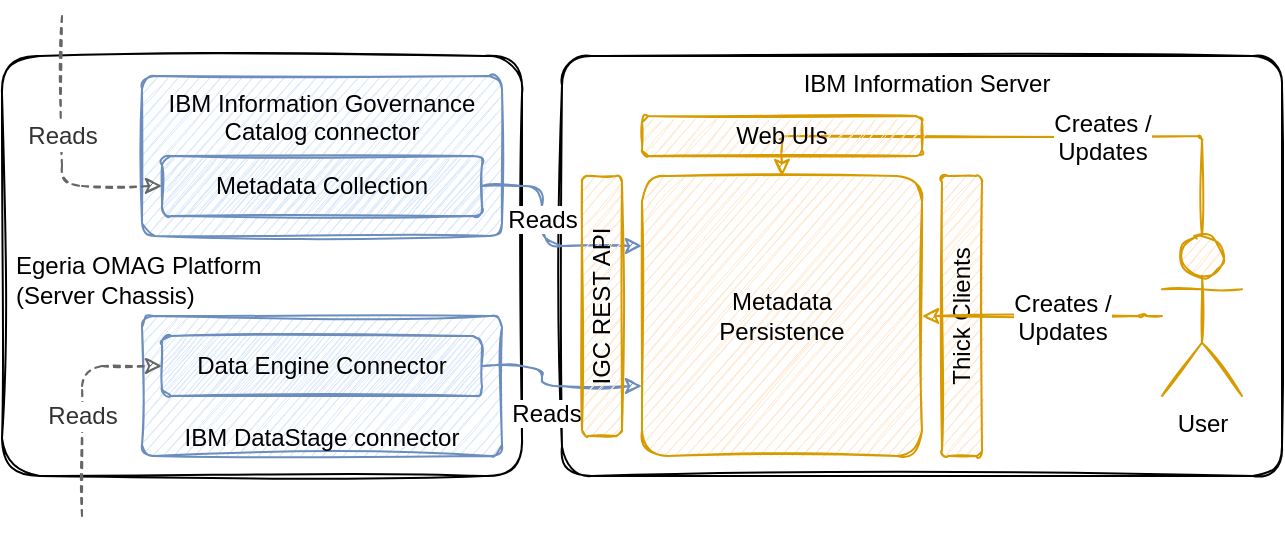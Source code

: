 <mxfile version="14.4.3" type="device" pages="3"><diagram id="-A0AVANFt1aKFuNkEPyU" name="Overview"><mxGraphModel dx="1106" dy="997" grid="1" gridSize="10" guides="1" tooltips="1" connect="1" arrows="1" fold="1" page="1" pageScale="1" pageWidth="827" pageHeight="1169" math="0" shadow="0"><root><mxCell id="0"/><mxCell id="1" parent="0"/><mxCell id="xsbkfNJWYypkJ79Hz_3t-10" value="IBM Information Server" style="rounded=1;whiteSpace=wrap;html=1;sketch=1;arcSize=7;align=center;spacingLeft=5;verticalAlign=top;" parent="1" vertex="1"><mxGeometry x="370" y="300" width="360" height="210" as="geometry"/></mxCell><mxCell id="ik6YdnpbuSodJ7TvQuUB-14" value="&lt;br&gt;Egeria OMAG Platform&lt;br&gt;(Server Chassis)" style="rounded=1;whiteSpace=wrap;html=1;sketch=1;arcSize=9;align=left;spacingLeft=5;" parent="1" vertex="1"><mxGeometry x="90" y="300" width="260" height="210" as="geometry"/></mxCell><mxCell id="ik6YdnpbuSodJ7TvQuUB-12" value="IBM Information Governance Catalog connector" style="rounded=1;whiteSpace=wrap;html=1;sketch=1;fillColor=#dae8fc;strokeColor=#6c8ebf;verticalAlign=top;arcSize=8;align=center;" parent="1" vertex="1"><mxGeometry x="160" y="310" width="180" height="80" as="geometry"/></mxCell><mxCell id="ik6YdnpbuSodJ7TvQuUB-10" value="Metadata&lt;br&gt;Persistence" style="rounded=1;whiteSpace=wrap;html=1;sketch=1;fillColor=#ffe6cc;strokeColor=#d79b00;verticalAlign=middle;arcSize=9;" parent="1" vertex="1"><mxGeometry x="410" y="360" width="140" height="140" as="geometry"/></mxCell><mxCell id="ik6YdnpbuSodJ7TvQuUB-13" value="Metadata Collection" style="rounded=1;whiteSpace=wrap;html=1;sketch=1;fillColor=#dae8fc;strokeColor=#6c8ebf;" parent="1" vertex="1"><mxGeometry x="170" y="350" width="160" height="30" as="geometry"/></mxCell><mxCell id="ik6YdnpbuSodJ7TvQuUB-19" value="Reads" style="html=1;exitX=1;exitY=0.5;exitDx=0;exitDy=0;entryX=0;entryY=0.25;entryDx=0;entryDy=0;fontSize=12;verticalAlign=top;strokeColor=#6c8ebf;fillColor=#dae8fc;sketch=1;edgeStyle=orthogonalEdgeStyle;" parent="1" source="ik6YdnpbuSodJ7TvQuUB-13" target="ik6YdnpbuSodJ7TvQuUB-10" edge="1"><mxGeometry x="-0.214" y="-10" width="50" height="50" relative="1" as="geometry"><mxPoint x="290" y="463.125" as="sourcePoint"/><mxPoint x="787.5" y="330" as="targetPoint"/><Array as="points"><mxPoint x="360" y="365"/><mxPoint x="360" y="395"/></Array><mxPoint x="10" y="-10" as="offset"/></mxGeometry></mxCell><mxCell id="ik6YdnpbuSodJ7TvQuUB-23" value="Reads" style="html=1;entryX=0;entryY=0.5;entryDx=0;entryDy=0;fontSize=12;verticalAlign=middle;strokeColor=#666666;fillColor=#f5f5f5;sketch=1;edgeStyle=orthogonalEdgeStyle;fontColor=#333333;dashed=1;" parent="1" target="ik6YdnpbuSodJ7TvQuUB-13" edge="1"><mxGeometry x="-0.111" width="50" height="50" relative="1" as="geometry"><mxPoint x="120" y="280" as="sourcePoint"/><mxPoint x="400" y="366.25" as="targetPoint"/><Array as="points"><mxPoint x="120" y="365"/></Array><mxPoint as="offset"/></mxGeometry></mxCell><mxCell id="xsbkfNJWYypkJ79Hz_3t-2" value="IBM DataStage connector" style="rounded=1;whiteSpace=wrap;html=1;sketch=1;fillColor=#dae8fc;strokeColor=#6c8ebf;verticalAlign=bottom;arcSize=8;" parent="1" vertex="1"><mxGeometry x="160" y="430" width="180" height="70" as="geometry"/></mxCell><mxCell id="xsbkfNJWYypkJ79Hz_3t-3" value="Data Engine Connector" style="rounded=1;whiteSpace=wrap;html=1;sketch=1;fillColor=#dae8fc;strokeColor=#6c8ebf;" parent="1" vertex="1"><mxGeometry x="170" y="440" width="160" height="30" as="geometry"/></mxCell><mxCell id="xsbkfNJWYypkJ79Hz_3t-5" value="Thick Clients" style="rounded=1;whiteSpace=wrap;html=1;sketch=1;fillColor=#ffe6cc;strokeColor=#d79b00;horizontal=0;" parent="1" vertex="1"><mxGeometry x="560" y="360" width="20" height="140" as="geometry"/></mxCell><mxCell id="xsbkfNJWYypkJ79Hz_3t-6" value="Reads" style="html=1;exitX=1;exitY=0.5;exitDx=0;exitDy=0;entryX=0;entryY=0.75;entryDx=0;entryDy=0;fontSize=12;verticalAlign=top;strokeColor=#6c8ebf;fillColor=#dae8fc;sketch=1;edgeStyle=orthogonalEdgeStyle;" parent="1" source="xsbkfNJWYypkJ79Hz_3t-3" target="ik6YdnpbuSodJ7TvQuUB-10" edge="1"><mxGeometry x="-0.083" width="50" height="50" relative="1" as="geometry"><mxPoint x="340" y="345" as="sourcePoint"/><mxPoint x="420" y="375" as="targetPoint"/><Array as="points"><mxPoint x="360" y="455"/><mxPoint x="360" y="465"/></Array><mxPoint as="offset"/></mxGeometry></mxCell><mxCell id="xsbkfNJWYypkJ79Hz_3t-7" value="User" style="shape=umlActor;verticalLabelPosition=bottom;verticalAlign=top;html=1;outlineConnect=0;rounded=1;strokeColor=#d79b00;fillColor=#ffe6cc;arcSize=4;sketch=1;" parent="1" vertex="1"><mxGeometry x="670" y="390" width="40" height="80" as="geometry"/></mxCell><mxCell id="xsbkfNJWYypkJ79Hz_3t-8" value="Creates /&lt;br&gt;Updates" style="html=1;entryX=1;entryY=0.5;entryDx=0;entryDy=0;fontSize=12;verticalAlign=top;strokeColor=#d79b00;fillColor=#ffe6cc;sketch=1;edgeStyle=orthogonalEdgeStyle;arcSize=4;" parent="1" target="ik6YdnpbuSodJ7TvQuUB-10" edge="1"><mxGeometry x="-0.167" y="-20" width="50" height="50" relative="1" as="geometry"><mxPoint x="670" y="430" as="sourcePoint"/><mxPoint x="420" y="375" as="targetPoint"/><Array as="points"><mxPoint x="660" y="430"/></Array><mxPoint as="offset"/></mxGeometry></mxCell><mxCell id="xsbkfNJWYypkJ79Hz_3t-9" value="Creates /&lt;br&gt;Updates" style="html=1;entryX=0.5;entryY=0;entryDx=0;entryDy=0;fontSize=12;verticalAlign=top;strokeColor=#d79b00;fillColor=#ffe6cc;sketch=1;edgeStyle=orthogonalEdgeStyle;arcSize=4;exitX=0.5;exitY=0;exitDx=0;exitDy=0;exitPerimeter=0;" parent="1" target="ik6YdnpbuSodJ7TvQuUB-10" edge="1" source="xsbkfNJWYypkJ79Hz_3t-7"><mxGeometry x="-0.214" y="-10" width="50" height="50" relative="1" as="geometry"><mxPoint x="740" y="260" as="sourcePoint"/><mxPoint x="560" y="375" as="targetPoint"/><Array as="points"><mxPoint x="690" y="340"/><mxPoint x="480" y="340"/></Array><mxPoint x="10" y="-10" as="offset"/></mxGeometry></mxCell><mxCell id="NW8sq3Vi6PRwDxT33vus-1" value="Reads" style="html=1;entryX=0;entryY=0.5;entryDx=0;entryDy=0;fontSize=12;verticalAlign=middle;strokeColor=#666666;fillColor=#f5f5f5;sketch=1;edgeStyle=orthogonalEdgeStyle;fontColor=#333333;dashed=1;" edge="1" parent="1" target="xsbkfNJWYypkJ79Hz_3t-3"><mxGeometry x="-0.13" width="50" height="50" relative="1" as="geometry"><mxPoint x="130" y="530" as="sourcePoint"/><mxPoint x="180" y="375" as="targetPoint"/><Array as="points"><mxPoint x="130" y="455"/></Array><mxPoint as="offset"/></mxGeometry></mxCell><mxCell id="xsbkfNJWYypkJ79Hz_3t-1" value="Web UIs" style="rounded=1;whiteSpace=wrap;html=1;sketch=1;fillColor=#ffe6cc;strokeColor=#d79b00;horizontal=1;" parent="1" vertex="1"><mxGeometry x="410" y="330" width="140" height="20" as="geometry"/></mxCell><mxCell id="ik6YdnpbuSodJ7TvQuUB-11" value="IGC REST API" style="rounded=1;whiteSpace=wrap;html=1;sketch=1;fillColor=#ffe6cc;strokeColor=#d79b00;horizontal=0;" parent="1" vertex="1"><mxGeometry x="380" y="360" width="20" height="130" as="geometry"/></mxCell></root></mxGraphModel></diagram><diagram id="pfkqJ4ylcgu8aR08Rzxo" name="Page-2"><mxGraphModel dx="1106" dy="997" grid="1" gridSize="10" guides="1" tooltips="1" connect="1" arrows="1" fold="1" page="1" pageScale="1" pageWidth="827" pageHeight="1169" math="0" shadow="0"><root><mxCell id="gm78MbxIstnY_Z8H7N9K-0"/><mxCell id="gm78MbxIstnY_Z8H7N9K-1" parent="gm78MbxIstnY_Z8H7N9K-0"/><mxCell id="Wu7zLW1HDN6cm7pMtUop-0" value="IBM Information Server" style="rounded=1;whiteSpace=wrap;html=1;sketch=1;arcSize=7;align=center;spacingLeft=5;verticalAlign=top;" vertex="1" parent="gm78MbxIstnY_Z8H7N9K-1"><mxGeometry x="370" y="300" width="360" height="210" as="geometry"/></mxCell><mxCell id="Wu7zLW1HDN6cm7pMtUop-1" value="&lt;br&gt;Egeria OMAG Platform&lt;br&gt;(Server Chassis)" style="rounded=1;whiteSpace=wrap;html=1;sketch=1;arcSize=9;align=left;spacingLeft=5;" vertex="1" parent="gm78MbxIstnY_Z8H7N9K-1"><mxGeometry x="90" y="300" width="260" height="210" as="geometry"/></mxCell><mxCell id="Wu7zLW1HDN6cm7pMtUop-2" value="IBM Information Governance Catalog connector" style="rounded=1;whiteSpace=wrap;html=1;sketch=1;fillColor=#dae8fc;strokeColor=#6c8ebf;verticalAlign=top;arcSize=8;align=center;" vertex="1" parent="gm78MbxIstnY_Z8H7N9K-1"><mxGeometry x="160" y="310" width="180" height="80" as="geometry"/></mxCell><mxCell id="Wu7zLW1HDN6cm7pMtUop-3" value="Metadata&lt;br&gt;Persistence" style="rounded=1;whiteSpace=wrap;html=1;sketch=1;fillColor=#ffe6cc;strokeColor=#d79b00;verticalAlign=middle;arcSize=9;" vertex="1" parent="gm78MbxIstnY_Z8H7N9K-1"><mxGeometry x="410" y="360" width="140" height="140" as="geometry"/></mxCell><mxCell id="Wu7zLW1HDN6cm7pMtUop-4" value="Metadata Collection" style="rounded=1;whiteSpace=wrap;html=1;sketch=1;fillColor=#dae8fc;strokeColor=#6c8ebf;" vertex="1" parent="gm78MbxIstnY_Z8H7N9K-1"><mxGeometry x="170" y="350" width="160" height="30" as="geometry"/></mxCell><mxCell id="Wu7zLW1HDN6cm7pMtUop-5" value="Reads" style="html=1;exitX=1;exitY=0.5;exitDx=0;exitDy=0;entryX=0;entryY=0.25;entryDx=0;entryDy=0;fontSize=12;verticalAlign=top;strokeColor=#6c8ebf;fillColor=#dae8fc;sketch=1;edgeStyle=orthogonalEdgeStyle;" edge="1" parent="gm78MbxIstnY_Z8H7N9K-1" source="Wu7zLW1HDN6cm7pMtUop-4" target="Wu7zLW1HDN6cm7pMtUop-3"><mxGeometry x="-0.214" y="-10" width="50" height="50" relative="1" as="geometry"><mxPoint x="290" y="463.125" as="sourcePoint"/><mxPoint x="787.5" y="330" as="targetPoint"/><Array as="points"><mxPoint x="360" y="365"/><mxPoint x="360" y="395"/></Array><mxPoint x="10" y="-10" as="offset"/></mxGeometry></mxCell><mxCell id="Wu7zLW1HDN6cm7pMtUop-6" value="Reads" style="html=1;entryX=0;entryY=0.5;entryDx=0;entryDy=0;fontSize=12;verticalAlign=middle;strokeColor=#666666;fillColor=#f5f5f5;sketch=1;edgeStyle=orthogonalEdgeStyle;fontColor=#333333;dashed=1;" edge="1" parent="gm78MbxIstnY_Z8H7N9K-1" target="Wu7zLW1HDN6cm7pMtUop-4"><mxGeometry x="-0.111" width="50" height="50" relative="1" as="geometry"><mxPoint x="120" y="280" as="sourcePoint"/><mxPoint x="400" y="366.25" as="targetPoint"/><Array as="points"><mxPoint x="120" y="365"/></Array><mxPoint as="offset"/></mxGeometry></mxCell><mxCell id="Wu7zLW1HDN6cm7pMtUop-7" value="Thick Clients" style="rounded=1;whiteSpace=wrap;html=1;sketch=1;fillColor=#ffe6cc;strokeColor=#d79b00;horizontal=0;" vertex="1" parent="gm78MbxIstnY_Z8H7N9K-1"><mxGeometry x="560" y="360" width="20" height="140" as="geometry"/></mxCell><mxCell id="Wu7zLW1HDN6cm7pMtUop-11" value="Web UIs" style="rounded=1;whiteSpace=wrap;html=1;sketch=1;fillColor=#ffe6cc;strokeColor=#d79b00;horizontal=1;" vertex="1" parent="gm78MbxIstnY_Z8H7N9K-1"><mxGeometry x="410" y="330" width="140" height="20" as="geometry"/></mxCell><mxCell id="Wu7zLW1HDN6cm7pMtUop-12" value="IGC REST API" style="rounded=1;whiteSpace=wrap;html=1;sketch=1;fillColor=#ffe6cc;strokeColor=#d79b00;horizontal=0;" vertex="1" parent="gm78MbxIstnY_Z8H7N9K-1"><mxGeometry x="380" y="360" width="20" height="130" as="geometry"/></mxCell></root></mxGraphModel></diagram><diagram id="BIrqUz_wjXR2MhoUZu6D" name="Page-3"><mxGraphModel dx="1106" dy="997" grid="1" gridSize="10" guides="1" tooltips="1" connect="1" arrows="1" fold="1" page="1" pageScale="1" pageWidth="827" pageHeight="1169" math="0" shadow="0"><root><mxCell id="GRt3rafSmO0YeSV0Eyio-0"/><mxCell id="GRt3rafSmO0YeSV0Eyio-1" parent="GRt3rafSmO0YeSV0Eyio-0"/><mxCell id="bsKR61W9gAnA-zW5yMhU-0" value="IBM Information Server" style="rounded=1;whiteSpace=wrap;html=1;sketch=1;arcSize=7;align=center;spacingLeft=5;verticalAlign=top;" vertex="1" parent="GRt3rafSmO0YeSV0Eyio-1"><mxGeometry x="370" y="300" width="360" height="210" as="geometry"/></mxCell><mxCell id="bsKR61W9gAnA-zW5yMhU-1" value="&lt;br&gt;Egeria OMAG Platform&lt;br&gt;(Server Chassis)" style="rounded=1;whiteSpace=wrap;html=1;sketch=1;arcSize=9;align=left;spacingLeft=5;" vertex="1" parent="GRt3rafSmO0YeSV0Eyio-1"><mxGeometry x="90" y="300" width="260" height="210" as="geometry"/></mxCell><mxCell id="bsKR61W9gAnA-zW5yMhU-2" value="IBM Information Governance Catalog connector" style="rounded=1;whiteSpace=wrap;html=1;sketch=1;fillColor=#dae8fc;strokeColor=#6c8ebf;verticalAlign=top;arcSize=8;align=center;" vertex="1" parent="GRt3rafSmO0YeSV0Eyio-1"><mxGeometry x="160" y="310" width="180" height="80" as="geometry"/></mxCell><mxCell id="bsKR61W9gAnA-zW5yMhU-3" value="Metadata&lt;br&gt;Persistence" style="rounded=1;whiteSpace=wrap;html=1;sketch=1;fillColor=#ffe6cc;strokeColor=#d79b00;verticalAlign=middle;arcSize=9;" vertex="1" parent="GRt3rafSmO0YeSV0Eyio-1"><mxGeometry x="410" y="360" width="140" height="140" as="geometry"/></mxCell><mxCell id="bsKR61W9gAnA-zW5yMhU-4" value="Metadata Collection" style="rounded=1;whiteSpace=wrap;html=1;sketch=1;fillColor=#dae8fc;strokeColor=#6c8ebf;" vertex="1" parent="GRt3rafSmO0YeSV0Eyio-1"><mxGeometry x="170" y="350" width="160" height="30" as="geometry"/></mxCell><mxCell id="bsKR61W9gAnA-zW5yMhU-5" value="Reads" style="html=1;exitX=1;exitY=0.5;exitDx=0;exitDy=0;entryX=0;entryY=0.25;entryDx=0;entryDy=0;fontSize=12;verticalAlign=top;strokeColor=#6c8ebf;fillColor=#dae8fc;sketch=1;edgeStyle=orthogonalEdgeStyle;" edge="1" parent="GRt3rafSmO0YeSV0Eyio-1" source="bsKR61W9gAnA-zW5yMhU-4" target="bsKR61W9gAnA-zW5yMhU-3"><mxGeometry x="-0.214" y="-10" width="50" height="50" relative="1" as="geometry"><mxPoint x="290" y="463.125" as="sourcePoint"/><mxPoint x="787.5" y="330" as="targetPoint"/><Array as="points"><mxPoint x="360" y="365"/><mxPoint x="360" y="395"/></Array><mxPoint x="10" y="-10" as="offset"/></mxGeometry></mxCell><mxCell id="bsKR61W9gAnA-zW5yMhU-6" value="Reads" style="html=1;entryX=0;entryY=0.5;entryDx=0;entryDy=0;fontSize=12;verticalAlign=middle;strokeColor=#666666;fillColor=#f5f5f5;sketch=1;edgeStyle=orthogonalEdgeStyle;fontColor=#333333;dashed=1;" edge="1" parent="GRt3rafSmO0YeSV0Eyio-1" target="bsKR61W9gAnA-zW5yMhU-4"><mxGeometry x="-0.111" width="50" height="50" relative="1" as="geometry"><mxPoint x="120" y="280" as="sourcePoint"/><mxPoint x="400" y="366.25" as="targetPoint"/><Array as="points"><mxPoint x="120" y="365"/></Array><mxPoint as="offset"/></mxGeometry></mxCell><mxCell id="bsKR61W9gAnA-zW5yMhU-9" value="Thick Clients" style="rounded=1;whiteSpace=wrap;html=1;sketch=1;fillColor=#ffe6cc;strokeColor=#d79b00;horizontal=0;" vertex="1" parent="GRt3rafSmO0YeSV0Eyio-1"><mxGeometry x="560" y="360" width="20" height="140" as="geometry"/></mxCell><mxCell id="bsKR61W9gAnA-zW5yMhU-11" value="User" style="shape=umlActor;verticalLabelPosition=bottom;verticalAlign=top;html=1;outlineConnect=0;rounded=1;strokeColor=#d79b00;fillColor=#ffe6cc;arcSize=4;sketch=1;" vertex="1" parent="GRt3rafSmO0YeSV0Eyio-1"><mxGeometry x="670" y="390" width="40" height="80" as="geometry"/></mxCell><mxCell id="bsKR61W9gAnA-zW5yMhU-12" value="Creates /&lt;br&gt;Updates" style="html=1;entryX=1;entryY=0.5;entryDx=0;entryDy=0;fontSize=12;verticalAlign=top;strokeColor=#d79b00;fillColor=#ffe6cc;sketch=1;edgeStyle=orthogonalEdgeStyle;arcSize=4;" edge="1" parent="GRt3rafSmO0YeSV0Eyio-1" target="bsKR61W9gAnA-zW5yMhU-3"><mxGeometry x="-0.167" y="-20" width="50" height="50" relative="1" as="geometry"><mxPoint x="670" y="430" as="sourcePoint"/><mxPoint x="420" y="375" as="targetPoint"/><Array as="points"><mxPoint x="660" y="430"/></Array><mxPoint as="offset"/></mxGeometry></mxCell><mxCell id="bsKR61W9gAnA-zW5yMhU-13" value="Creates /&lt;br&gt;Updates" style="html=1;entryX=0.5;entryY=0;entryDx=0;entryDy=0;fontSize=12;verticalAlign=top;strokeColor=#d79b00;fillColor=#ffe6cc;sketch=1;edgeStyle=orthogonalEdgeStyle;arcSize=4;exitX=0.5;exitY=0;exitDx=0;exitDy=0;exitPerimeter=0;" edge="1" parent="GRt3rafSmO0YeSV0Eyio-1" source="bsKR61W9gAnA-zW5yMhU-11" target="bsKR61W9gAnA-zW5yMhU-3"><mxGeometry x="-0.214" y="-10" width="50" height="50" relative="1" as="geometry"><mxPoint x="740" y="260" as="sourcePoint"/><mxPoint x="560" y="375" as="targetPoint"/><Array as="points"><mxPoint x="690" y="340"/><mxPoint x="480" y="340"/></Array><mxPoint x="10" y="-10" as="offset"/></mxGeometry></mxCell><mxCell id="bsKR61W9gAnA-zW5yMhU-15" value="Web UIs" style="rounded=1;whiteSpace=wrap;html=1;sketch=1;fillColor=#ffe6cc;strokeColor=#d79b00;horizontal=1;" vertex="1" parent="GRt3rafSmO0YeSV0Eyio-1"><mxGeometry x="410" y="330" width="140" height="20" as="geometry"/></mxCell><mxCell id="bsKR61W9gAnA-zW5yMhU-16" value="IGC REST API" style="rounded=1;whiteSpace=wrap;html=1;sketch=1;fillColor=#ffe6cc;strokeColor=#d79b00;horizontal=0;" vertex="1" parent="GRt3rafSmO0YeSV0Eyio-1"><mxGeometry x="380" y="360" width="20" height="130" as="geometry"/></mxCell></root></mxGraphModel></diagram></mxfile>